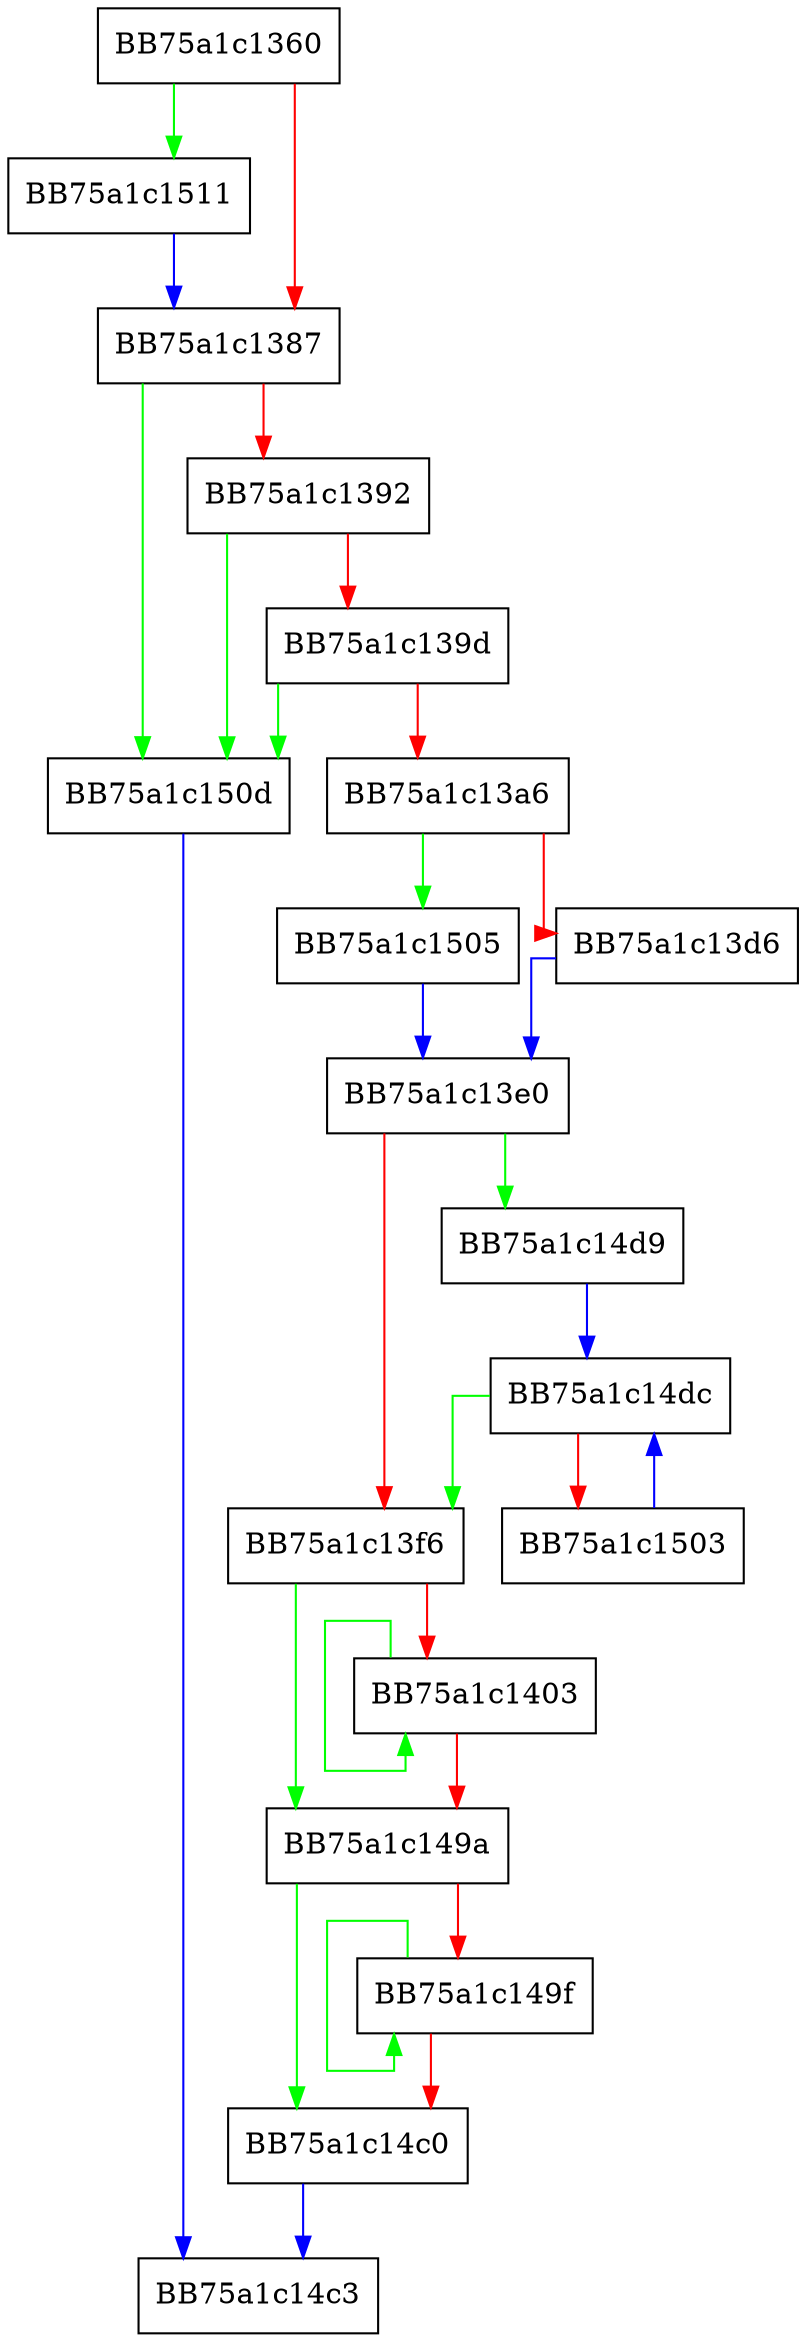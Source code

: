 digraph CRC_bscan16 {
  node [shape="box"];
  graph [splines=ortho];
  BB75a1c1360 -> BB75a1c1511 [color="green"];
  BB75a1c1360 -> BB75a1c1387 [color="red"];
  BB75a1c1387 -> BB75a1c150d [color="green"];
  BB75a1c1387 -> BB75a1c1392 [color="red"];
  BB75a1c1392 -> BB75a1c150d [color="green"];
  BB75a1c1392 -> BB75a1c139d [color="red"];
  BB75a1c139d -> BB75a1c150d [color="green"];
  BB75a1c139d -> BB75a1c13a6 [color="red"];
  BB75a1c13a6 -> BB75a1c1505 [color="green"];
  BB75a1c13a6 -> BB75a1c13d6 [color="red"];
  BB75a1c13d6 -> BB75a1c13e0 [color="blue"];
  BB75a1c13e0 -> BB75a1c14d9 [color="green"];
  BB75a1c13e0 -> BB75a1c13f6 [color="red"];
  BB75a1c13f6 -> BB75a1c149a [color="green"];
  BB75a1c13f6 -> BB75a1c1403 [color="red"];
  BB75a1c1403 -> BB75a1c1403 [color="green"];
  BB75a1c1403 -> BB75a1c149a [color="red"];
  BB75a1c149a -> BB75a1c14c0 [color="green"];
  BB75a1c149a -> BB75a1c149f [color="red"];
  BB75a1c149f -> BB75a1c149f [color="green"];
  BB75a1c149f -> BB75a1c14c0 [color="red"];
  BB75a1c14c0 -> BB75a1c14c3 [color="blue"];
  BB75a1c14d9 -> BB75a1c14dc [color="blue"];
  BB75a1c14dc -> BB75a1c13f6 [color="green"];
  BB75a1c14dc -> BB75a1c1503 [color="red"];
  BB75a1c1503 -> BB75a1c14dc [color="blue"];
  BB75a1c1505 -> BB75a1c13e0 [color="blue"];
  BB75a1c150d -> BB75a1c14c3 [color="blue"];
  BB75a1c1511 -> BB75a1c1387 [color="blue"];
}
